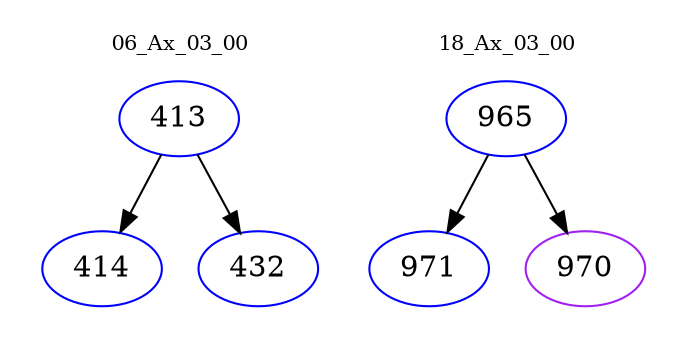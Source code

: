 digraph{
subgraph cluster_0 {
color = white
label = "06_Ax_03_00";
fontsize=10;
T0_413 [label="413", color="blue"]
T0_413 -> T0_414 [color="black"]
T0_414 [label="414", color="blue"]
T0_413 -> T0_432 [color="black"]
T0_432 [label="432", color="blue"]
}
subgraph cluster_1 {
color = white
label = "18_Ax_03_00";
fontsize=10;
T1_965 [label="965", color="blue"]
T1_965 -> T1_971 [color="black"]
T1_971 [label="971", color="blue"]
T1_965 -> T1_970 [color="black"]
T1_970 [label="970", color="purple"]
}
}
